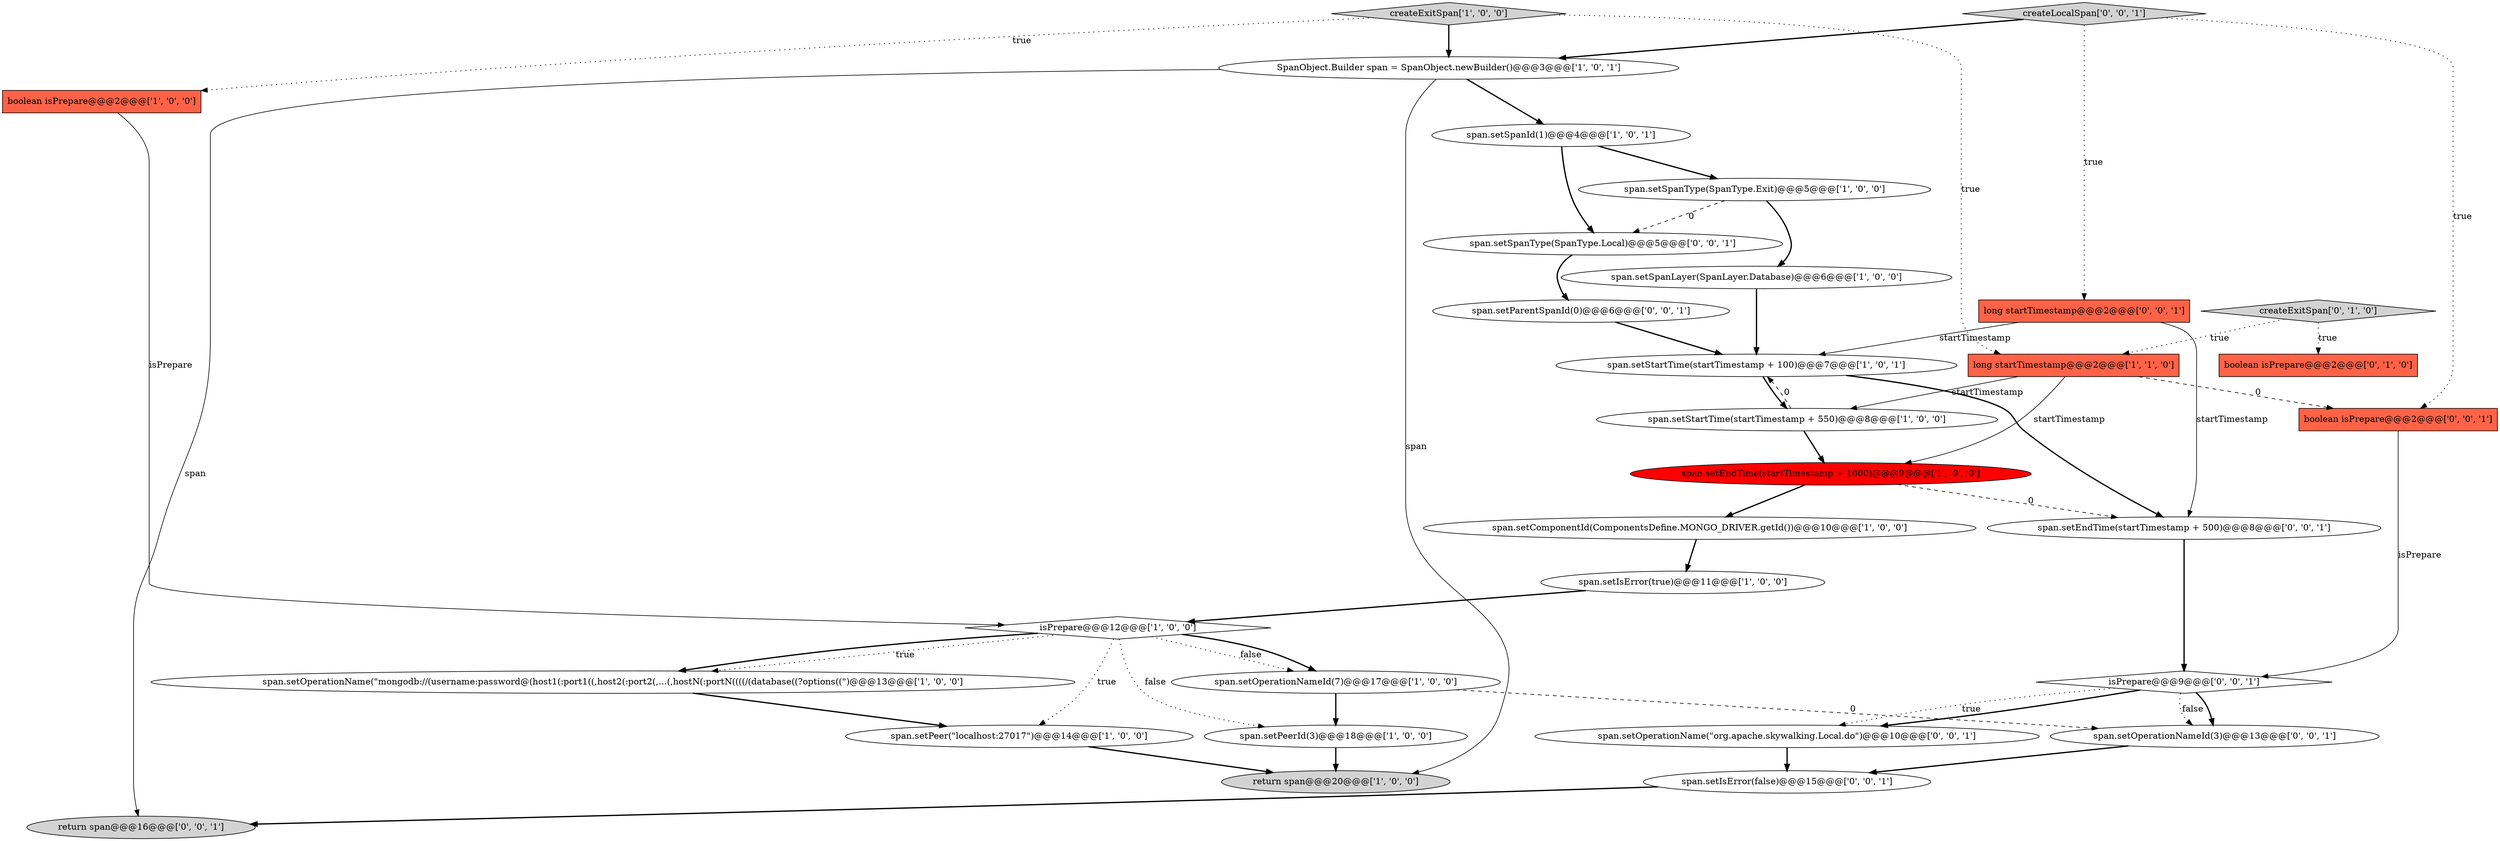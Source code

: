 digraph {
27 [style = filled, label = "span.setEndTime(startTimestamp + 500)@@@8@@@['0', '0', '1']", fillcolor = white, shape = ellipse image = "AAA0AAABBB3BBB"];
17 [style = filled, label = "span.setStartTime(startTimestamp + 550)@@@8@@@['1', '0', '0']", fillcolor = white, shape = ellipse image = "AAA0AAABBB1BBB"];
0 [style = filled, label = "span.setStartTime(startTimestamp + 100)@@@7@@@['1', '0', '1']", fillcolor = white, shape = ellipse image = "AAA0AAABBB1BBB"];
4 [style = filled, label = "span.setPeerId(3)@@@18@@@['1', '0', '0']", fillcolor = white, shape = ellipse image = "AAA0AAABBB1BBB"];
5 [style = filled, label = "return span@@@20@@@['1', '0', '0']", fillcolor = lightgray, shape = ellipse image = "AAA0AAABBB1BBB"];
28 [style = filled, label = "isPrepare@@@9@@@['0', '0', '1']", fillcolor = white, shape = diamond image = "AAA0AAABBB3BBB"];
18 [style = filled, label = "boolean isPrepare@@@2@@@['0', '1', '0']", fillcolor = tomato, shape = box image = "AAA0AAABBB2BBB"];
9 [style = filled, label = "span.setOperationName(\"mongodb://(username:password@(host1(:port1((,host2(:port2(,...(,hostN(:portN((((/(database((?options((\")@@@13@@@['1', '0', '0']", fillcolor = white, shape = ellipse image = "AAA0AAABBB1BBB"];
1 [style = filled, label = "span.setPeer(\"localhost:27017\")@@@14@@@['1', '0', '0']", fillcolor = white, shape = ellipse image = "AAA0AAABBB1BBB"];
15 [style = filled, label = "isPrepare@@@12@@@['1', '0', '0']", fillcolor = white, shape = diamond image = "AAA0AAABBB1BBB"];
12 [style = filled, label = "span.setOperationNameId(7)@@@17@@@['1', '0', '0']", fillcolor = white, shape = ellipse image = "AAA0AAABBB1BBB"];
2 [style = filled, label = "span.setComponentId(ComponentsDefine.MONGO_DRIVER.getId())@@@10@@@['1', '0', '0']", fillcolor = white, shape = ellipse image = "AAA0AAABBB1BBB"];
6 [style = filled, label = "span.setSpanId(1)@@@4@@@['1', '0', '1']", fillcolor = white, shape = ellipse image = "AAA0AAABBB1BBB"];
25 [style = filled, label = "span.setOperationName(\"org.apache.skywalking.Local.do\")@@@10@@@['0', '0', '1']", fillcolor = white, shape = ellipse image = "AAA0AAABBB3BBB"];
24 [style = filled, label = "span.setOperationNameId(3)@@@13@@@['0', '0', '1']", fillcolor = white, shape = ellipse image = "AAA0AAABBB3BBB"];
14 [style = filled, label = "createExitSpan['1', '0', '0']", fillcolor = lightgray, shape = diamond image = "AAA0AAABBB1BBB"];
16 [style = filled, label = "span.setSpanType(SpanType.Exit)@@@5@@@['1', '0', '0']", fillcolor = white, shape = ellipse image = "AAA0AAABBB1BBB"];
26 [style = filled, label = "boolean isPrepare@@@2@@@['0', '0', '1']", fillcolor = tomato, shape = box image = "AAA0AAABBB3BBB"];
8 [style = filled, label = "span.setEndTime(startTimestamp + 1000)@@@9@@@['1', '0', '0']", fillcolor = red, shape = ellipse image = "AAA1AAABBB1BBB"];
23 [style = filled, label = "createLocalSpan['0', '0', '1']", fillcolor = lightgray, shape = diamond image = "AAA0AAABBB3BBB"];
3 [style = filled, label = "boolean isPrepare@@@2@@@['1', '0', '0']", fillcolor = tomato, shape = box image = "AAA0AAABBB1BBB"];
22 [style = filled, label = "span.setIsError(false)@@@15@@@['0', '0', '1']", fillcolor = white, shape = ellipse image = "AAA0AAABBB3BBB"];
29 [style = filled, label = "span.setParentSpanId(0)@@@6@@@['0', '0', '1']", fillcolor = white, shape = ellipse image = "AAA0AAABBB3BBB"];
11 [style = filled, label = "SpanObject.Builder span = SpanObject.newBuilder()@@@3@@@['1', '0', '1']", fillcolor = white, shape = ellipse image = "AAA0AAABBB1BBB"];
10 [style = filled, label = "span.setIsError(true)@@@11@@@['1', '0', '0']", fillcolor = white, shape = ellipse image = "AAA0AAABBB1BBB"];
13 [style = filled, label = "long startTimestamp@@@2@@@['1', '1', '0']", fillcolor = tomato, shape = box image = "AAA0AAABBB1BBB"];
21 [style = filled, label = "return span@@@16@@@['0', '0', '1']", fillcolor = lightgray, shape = ellipse image = "AAA0AAABBB3BBB"];
30 [style = filled, label = "span.setSpanType(SpanType.Local)@@@5@@@['0', '0', '1']", fillcolor = white, shape = ellipse image = "AAA0AAABBB3BBB"];
19 [style = filled, label = "createExitSpan['0', '1', '0']", fillcolor = lightgray, shape = diamond image = "AAA0AAABBB2BBB"];
20 [style = filled, label = "long startTimestamp@@@2@@@['0', '0', '1']", fillcolor = tomato, shape = box image = "AAA0AAABBB3BBB"];
7 [style = filled, label = "span.setSpanLayer(SpanLayer.Database)@@@6@@@['1', '0', '0']", fillcolor = white, shape = ellipse image = "AAA0AAABBB1BBB"];
1->5 [style = bold, label=""];
17->8 [style = bold, label=""];
20->27 [style = solid, label="startTimestamp"];
20->0 [style = solid, label="startTimestamp"];
10->15 [style = bold, label=""];
25->22 [style = bold, label=""];
0->27 [style = bold, label=""];
0->17 [style = bold, label=""];
27->28 [style = bold, label=""];
11->6 [style = bold, label=""];
28->25 [style = dotted, label="true"];
16->7 [style = bold, label=""];
29->0 [style = bold, label=""];
22->21 [style = bold, label=""];
19->18 [style = dotted, label="true"];
7->0 [style = bold, label=""];
17->0 [style = dashed, label="0"];
19->13 [style = dotted, label="true"];
3->15 [style = solid, label="isPrepare"];
2->10 [style = bold, label=""];
24->22 [style = bold, label=""];
11->5 [style = solid, label="span"];
13->8 [style = solid, label="startTimestamp"];
13->26 [style = dashed, label="0"];
30->29 [style = bold, label=""];
14->13 [style = dotted, label="true"];
15->9 [style = dotted, label="true"];
23->20 [style = dotted, label="true"];
23->26 [style = dotted, label="true"];
13->17 [style = solid, label="startTimestamp"];
8->2 [style = bold, label=""];
12->4 [style = bold, label=""];
15->4 [style = dotted, label="false"];
16->30 [style = dashed, label="0"];
6->16 [style = bold, label=""];
15->9 [style = bold, label=""];
15->1 [style = dotted, label="true"];
12->24 [style = dashed, label="0"];
15->12 [style = dotted, label="false"];
14->3 [style = dotted, label="true"];
28->25 [style = bold, label=""];
28->24 [style = bold, label=""];
8->27 [style = dashed, label="0"];
15->12 [style = bold, label=""];
23->11 [style = bold, label=""];
9->1 [style = bold, label=""];
14->11 [style = bold, label=""];
4->5 [style = bold, label=""];
11->21 [style = solid, label="span"];
28->24 [style = dotted, label="false"];
26->28 [style = solid, label="isPrepare"];
6->30 [style = bold, label=""];
}
